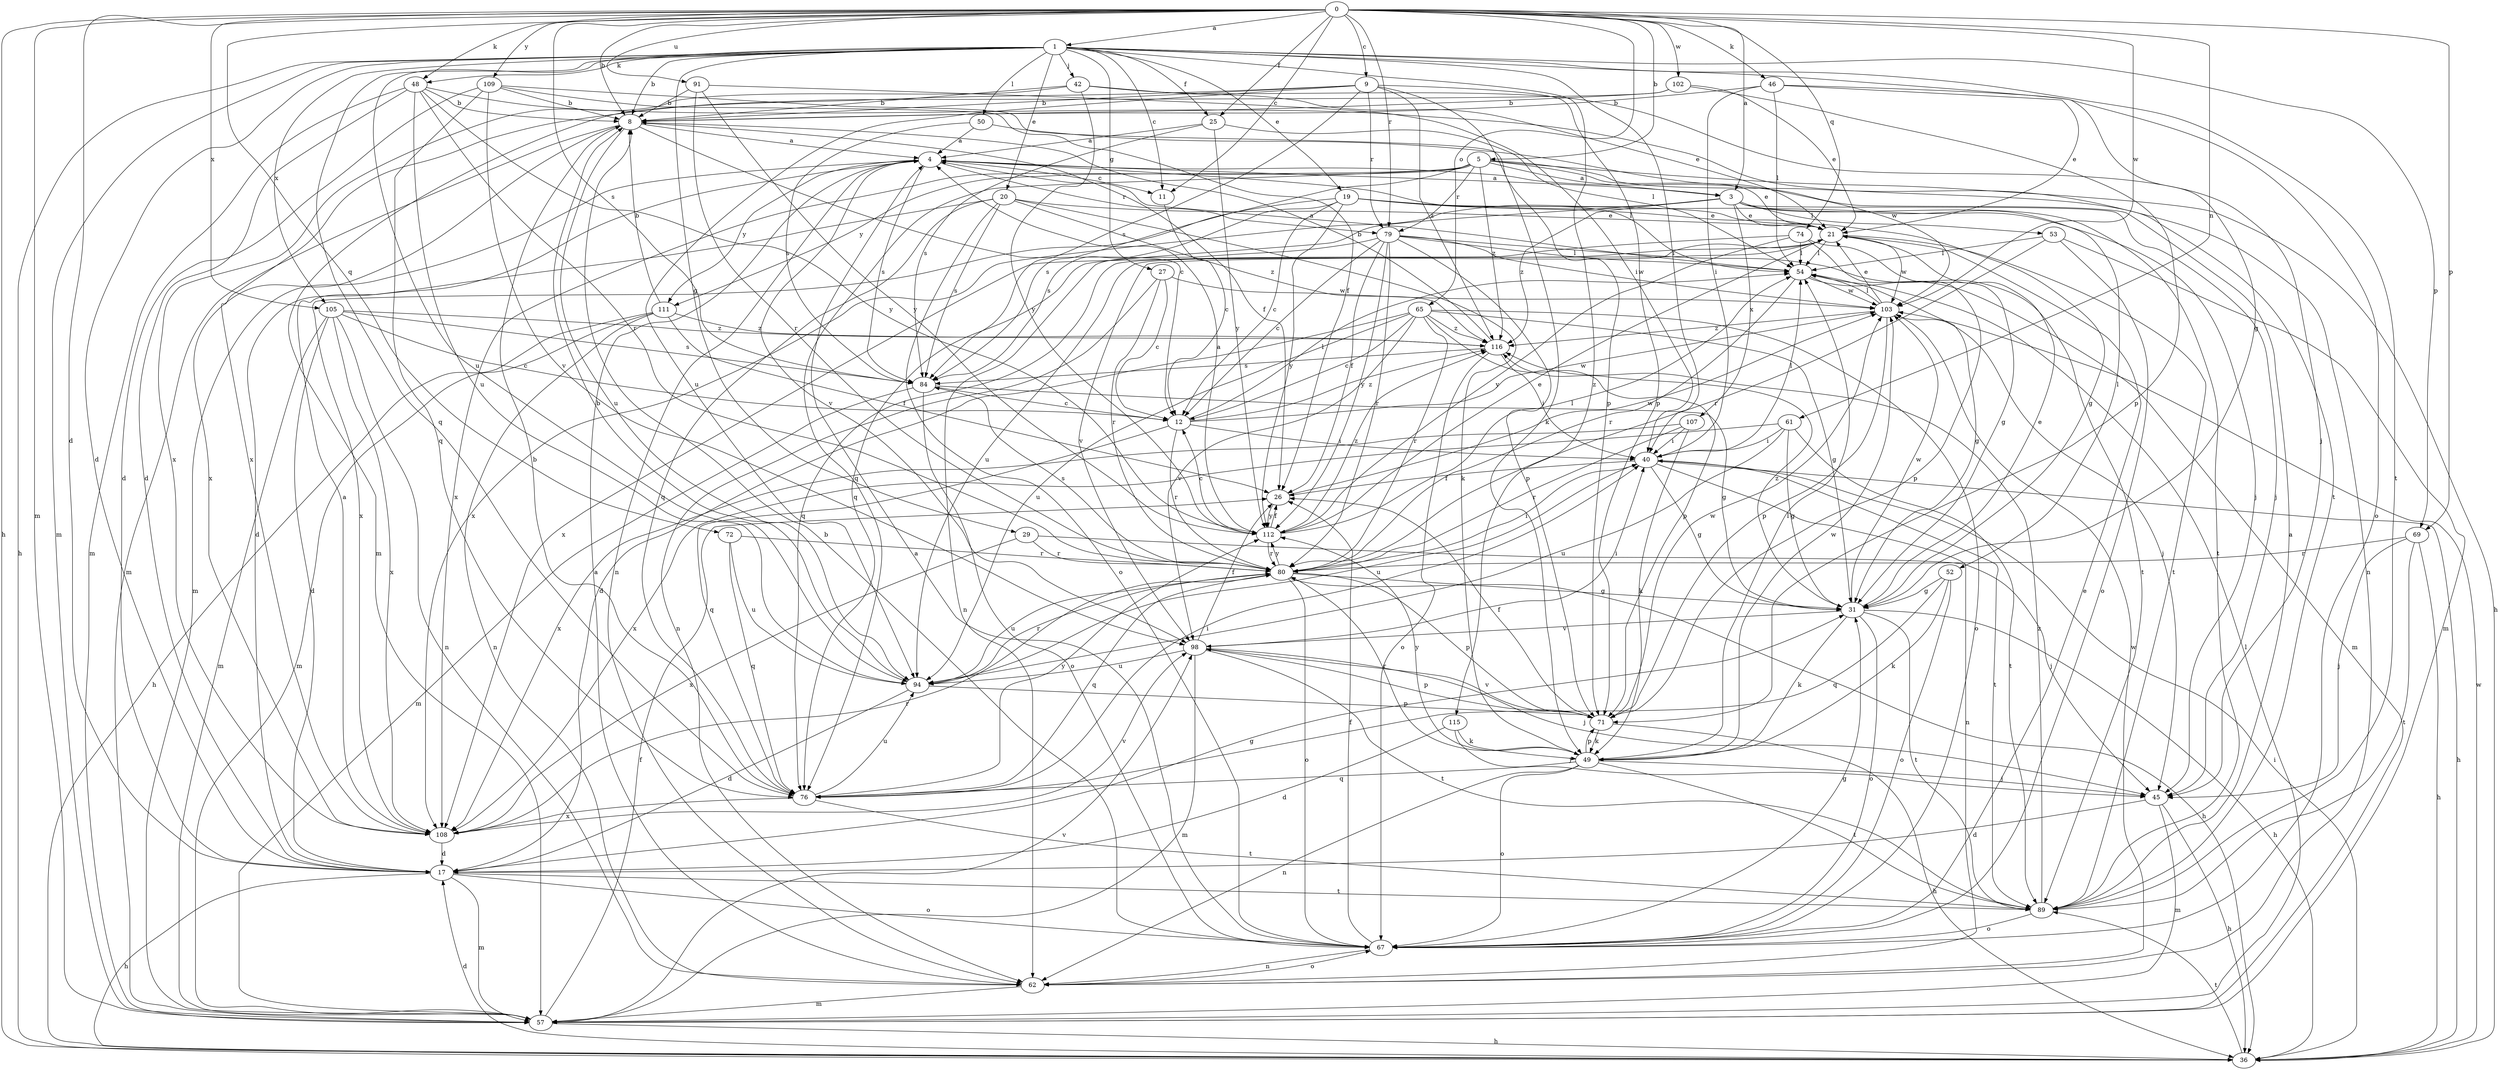 strict digraph  {
0;
1;
3;
4;
5;
8;
9;
11;
12;
17;
19;
20;
21;
25;
26;
27;
29;
31;
36;
40;
42;
45;
46;
48;
49;
50;
52;
53;
54;
57;
61;
62;
65;
67;
69;
71;
72;
74;
76;
79;
80;
84;
89;
91;
94;
98;
102;
103;
105;
107;
108;
109;
111;
112;
115;
116;
0 -> 1  [label=a];
0 -> 3  [label=a];
0 -> 5  [label=b];
0 -> 8  [label=b];
0 -> 9  [label=c];
0 -> 11  [label=c];
0 -> 17  [label=d];
0 -> 25  [label=f];
0 -> 36  [label=h];
0 -> 46  [label=k];
0 -> 48  [label=k];
0 -> 57  [label=m];
0 -> 61  [label=n];
0 -> 65  [label=o];
0 -> 69  [label=p];
0 -> 72  [label=q];
0 -> 74  [label=q];
0 -> 79  [label=r];
0 -> 84  [label=s];
0 -> 91  [label=u];
0 -> 102  [label=w];
0 -> 103  [label=w];
0 -> 105  [label=x];
0 -> 109  [label=y];
1 -> 8  [label=b];
1 -> 11  [label=c];
1 -> 17  [label=d];
1 -> 19  [label=e];
1 -> 20  [label=e];
1 -> 25  [label=f];
1 -> 27  [label=g];
1 -> 29  [label=g];
1 -> 31  [label=g];
1 -> 36  [label=h];
1 -> 40  [label=i];
1 -> 42  [label=j];
1 -> 48  [label=k];
1 -> 50  [label=l];
1 -> 57  [label=m];
1 -> 69  [label=p];
1 -> 76  [label=q];
1 -> 89  [label=t];
1 -> 94  [label=u];
1 -> 105  [label=x];
1 -> 115  [label=z];
3 -> 21  [label=e];
3 -> 45  [label=j];
3 -> 52  [label=l];
3 -> 53  [label=l];
3 -> 76  [label=q];
3 -> 89  [label=t];
3 -> 107  [label=x];
3 -> 108  [label=x];
3 -> 116  [label=z];
4 -> 3  [label=a];
4 -> 11  [label=c];
4 -> 54  [label=l];
4 -> 57  [label=m];
4 -> 62  [label=n];
4 -> 79  [label=r];
4 -> 84  [label=s];
4 -> 98  [label=v];
4 -> 111  [label=y];
5 -> 3  [label=a];
5 -> 21  [label=e];
5 -> 36  [label=h];
5 -> 62  [label=n];
5 -> 76  [label=q];
5 -> 79  [label=r];
5 -> 84  [label=s];
5 -> 108  [label=x];
5 -> 111  [label=y];
5 -> 116  [label=z];
8 -> 4  [label=a];
8 -> 12  [label=c];
8 -> 26  [label=f];
8 -> 57  [label=m];
8 -> 94  [label=u];
8 -> 108  [label=x];
9 -> 8  [label=b];
9 -> 49  [label=k];
9 -> 57  [label=m];
9 -> 71  [label=p];
9 -> 79  [label=r];
9 -> 84  [label=s];
9 -> 94  [label=u];
9 -> 116  [label=z];
11 -> 12  [label=c];
12 -> 40  [label=i];
12 -> 54  [label=l];
12 -> 76  [label=q];
12 -> 80  [label=r];
12 -> 103  [label=w];
12 -> 116  [label=z];
17 -> 31  [label=g];
17 -> 36  [label=h];
17 -> 57  [label=m];
17 -> 67  [label=o];
17 -> 89  [label=t];
19 -> 12  [label=c];
19 -> 21  [label=e];
19 -> 31  [label=g];
19 -> 45  [label=j];
19 -> 84  [label=s];
19 -> 108  [label=x];
19 -> 112  [label=y];
20 -> 17  [label=d];
20 -> 21  [label=e];
20 -> 49  [label=k];
20 -> 67  [label=o];
20 -> 76  [label=q];
20 -> 84  [label=s];
20 -> 116  [label=z];
21 -> 54  [label=l];
21 -> 89  [label=t];
21 -> 94  [label=u];
21 -> 98  [label=v];
21 -> 103  [label=w];
21 -> 108  [label=x];
25 -> 4  [label=a];
25 -> 54  [label=l];
25 -> 84  [label=s];
25 -> 112  [label=y];
26 -> 103  [label=w];
26 -> 112  [label=y];
27 -> 12  [label=c];
27 -> 62  [label=n];
27 -> 80  [label=r];
27 -> 103  [label=w];
29 -> 45  [label=j];
29 -> 80  [label=r];
29 -> 108  [label=x];
31 -> 21  [label=e];
31 -> 36  [label=h];
31 -> 49  [label=k];
31 -> 67  [label=o];
31 -> 89  [label=t];
31 -> 98  [label=v];
31 -> 103  [label=w];
31 -> 116  [label=z];
36 -> 17  [label=d];
36 -> 40  [label=i];
36 -> 89  [label=t];
36 -> 103  [label=w];
40 -> 26  [label=f];
40 -> 31  [label=g];
40 -> 36  [label=h];
40 -> 54  [label=l];
40 -> 62  [label=n];
40 -> 89  [label=t];
40 -> 94  [label=u];
42 -> 8  [label=b];
42 -> 21  [label=e];
42 -> 45  [label=j];
42 -> 108  [label=x];
42 -> 112  [label=y];
45 -> 17  [label=d];
45 -> 36  [label=h];
45 -> 57  [label=m];
46 -> 8  [label=b];
46 -> 21  [label=e];
46 -> 40  [label=i];
46 -> 54  [label=l];
46 -> 67  [label=o];
48 -> 8  [label=b];
48 -> 17  [label=d];
48 -> 57  [label=m];
48 -> 80  [label=r];
48 -> 89  [label=t];
48 -> 94  [label=u];
48 -> 112  [label=y];
49 -> 45  [label=j];
49 -> 54  [label=l];
49 -> 62  [label=n];
49 -> 67  [label=o];
49 -> 71  [label=p];
49 -> 76  [label=q];
49 -> 80  [label=r];
49 -> 89  [label=t];
49 -> 103  [label=w];
49 -> 112  [label=y];
50 -> 4  [label=a];
50 -> 84  [label=s];
50 -> 103  [label=w];
52 -> 31  [label=g];
52 -> 49  [label=k];
52 -> 67  [label=o];
52 -> 76  [label=q];
53 -> 54  [label=l];
53 -> 57  [label=m];
53 -> 67  [label=o];
53 -> 80  [label=r];
54 -> 4  [label=a];
54 -> 31  [label=g];
54 -> 57  [label=m];
54 -> 80  [label=r];
54 -> 103  [label=w];
57 -> 26  [label=f];
57 -> 36  [label=h];
57 -> 54  [label=l];
57 -> 98  [label=v];
61 -> 31  [label=g];
61 -> 40  [label=i];
61 -> 89  [label=t];
61 -> 94  [label=u];
61 -> 108  [label=x];
62 -> 4  [label=a];
62 -> 57  [label=m];
62 -> 67  [label=o];
62 -> 103  [label=w];
65 -> 12  [label=c];
65 -> 17  [label=d];
65 -> 31  [label=g];
65 -> 67  [label=o];
65 -> 71  [label=p];
65 -> 80  [label=r];
65 -> 94  [label=u];
65 -> 98  [label=v];
65 -> 116  [label=z];
67 -> 4  [label=a];
67 -> 8  [label=b];
67 -> 21  [label=e];
67 -> 26  [label=f];
67 -> 31  [label=g];
67 -> 62  [label=n];
69 -> 36  [label=h];
69 -> 45  [label=j];
69 -> 80  [label=r];
69 -> 89  [label=t];
71 -> 26  [label=f];
71 -> 36  [label=h];
71 -> 49  [label=k];
71 -> 98  [label=v];
71 -> 103  [label=w];
72 -> 76  [label=q];
72 -> 80  [label=r];
72 -> 94  [label=u];
74 -> 31  [label=g];
74 -> 54  [label=l];
74 -> 71  [label=p];
74 -> 76  [label=q];
74 -> 112  [label=y];
76 -> 8  [label=b];
76 -> 40  [label=i];
76 -> 89  [label=t];
76 -> 94  [label=u];
76 -> 108  [label=x];
76 -> 112  [label=y];
79 -> 12  [label=c];
79 -> 26  [label=f];
79 -> 54  [label=l];
79 -> 62  [label=n];
79 -> 71  [label=p];
79 -> 80  [label=r];
79 -> 89  [label=t];
79 -> 103  [label=w];
79 -> 112  [label=y];
80 -> 31  [label=g];
80 -> 36  [label=h];
80 -> 40  [label=i];
80 -> 67  [label=o];
80 -> 71  [label=p];
80 -> 76  [label=q];
80 -> 84  [label=s];
80 -> 94  [label=u];
80 -> 112  [label=y];
84 -> 12  [label=c];
84 -> 31  [label=g];
84 -> 57  [label=m];
84 -> 67  [label=o];
89 -> 4  [label=a];
89 -> 67  [label=o];
89 -> 116  [label=z];
91 -> 8  [label=b];
91 -> 40  [label=i];
91 -> 80  [label=r];
91 -> 112  [label=y];
94 -> 8  [label=b];
94 -> 17  [label=d];
94 -> 71  [label=p];
94 -> 80  [label=r];
98 -> 26  [label=f];
98 -> 40  [label=i];
98 -> 45  [label=j];
98 -> 57  [label=m];
98 -> 71  [label=p];
98 -> 89  [label=t];
98 -> 94  [label=u];
102 -> 8  [label=b];
102 -> 21  [label=e];
102 -> 71  [label=p];
102 -> 108  [label=x];
103 -> 21  [label=e];
103 -> 45  [label=j];
103 -> 54  [label=l];
103 -> 71  [label=p];
103 -> 116  [label=z];
105 -> 12  [label=c];
105 -> 17  [label=d];
105 -> 57  [label=m];
105 -> 62  [label=n];
105 -> 84  [label=s];
105 -> 108  [label=x];
105 -> 116  [label=z];
107 -> 40  [label=i];
107 -> 49  [label=k];
107 -> 80  [label=r];
107 -> 108  [label=x];
108 -> 4  [label=a];
108 -> 17  [label=d];
108 -> 80  [label=r];
108 -> 98  [label=v];
109 -> 8  [label=b];
109 -> 17  [label=d];
109 -> 26  [label=f];
109 -> 71  [label=p];
109 -> 76  [label=q];
109 -> 98  [label=v];
111 -> 8  [label=b];
111 -> 26  [label=f];
111 -> 36  [label=h];
111 -> 57  [label=m];
111 -> 62  [label=n];
111 -> 116  [label=z];
112 -> 4  [label=a];
112 -> 12  [label=c];
112 -> 21  [label=e];
112 -> 26  [label=f];
112 -> 54  [label=l];
112 -> 80  [label=r];
112 -> 116  [label=z];
115 -> 17  [label=d];
115 -> 45  [label=j];
115 -> 49  [label=k];
116 -> 8  [label=b];
116 -> 40  [label=i];
116 -> 67  [label=o];
116 -> 84  [label=s];
}
